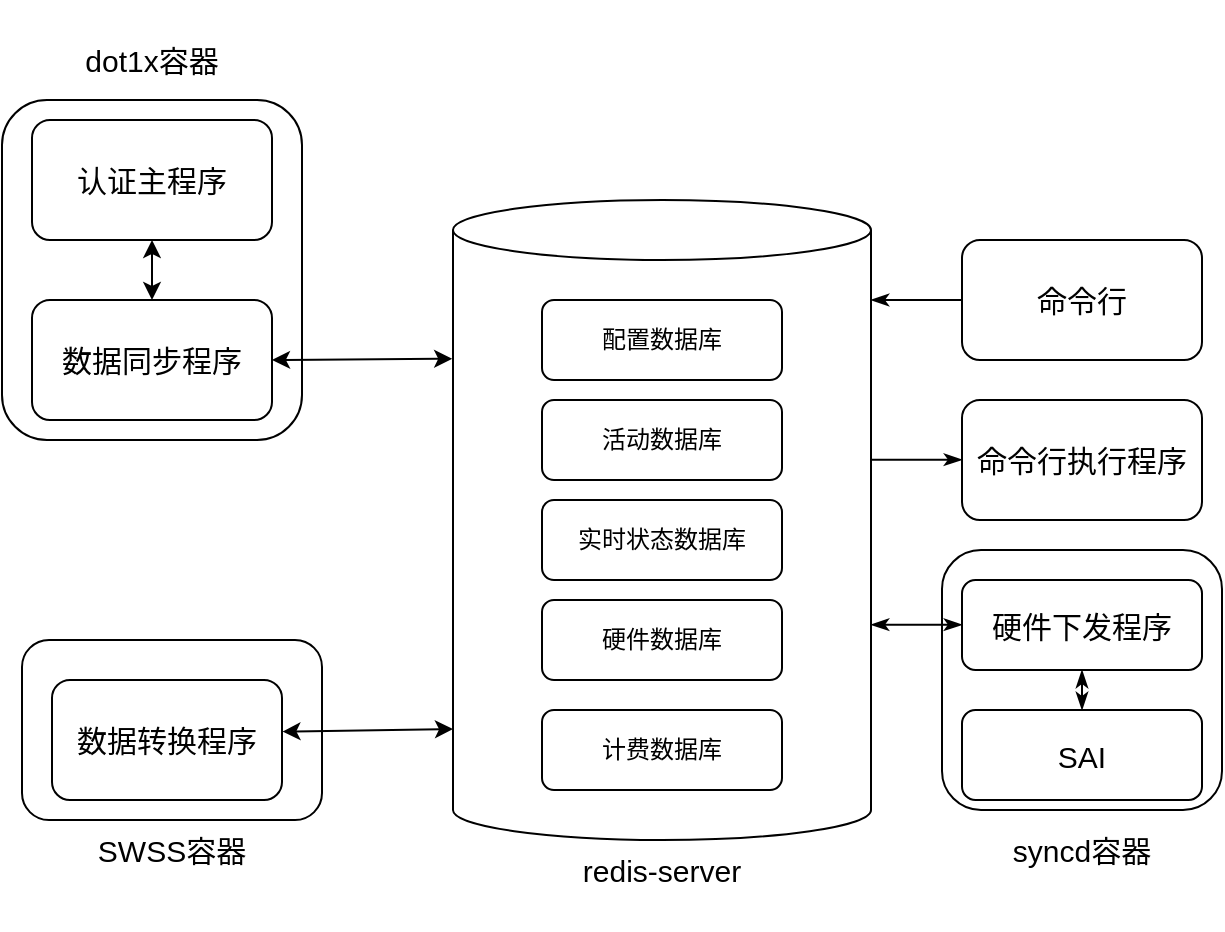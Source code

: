 <mxfile version="21.7.2" type="github">
  <diagram name="第 1 页" id="kQxH4o4MYv3QeV6YHNyG">
    <mxGraphModel dx="1394" dy="914" grid="1" gridSize="10" guides="1" tooltips="1" connect="1" arrows="1" fold="1" page="1" pageScale="1" pageWidth="827" pageHeight="1169" math="0" shadow="0">
      <root>
        <mxCell id="0" />
        <mxCell id="1" parent="0" />
        <mxCell id="e3XO2X61PwdJuCGAqBvr-11" value="&lt;span style=&quot;font-size: 15px;&quot;&gt;redis-server&lt;/span&gt;" style="rounded=0;whiteSpace=wrap;html=1;strokeColor=none;" vertex="1" parent="1">
          <mxGeometry x="370" y="635" width="120" height="60" as="geometry" />
        </mxCell>
        <mxCell id="D8499A-pIcaz8jb8ckPU-46" value="&lt;font style=&quot;font-size: 15px;&quot;&gt;syncd容器&lt;/font&gt;" style="rounded=0;whiteSpace=wrap;html=1;strokeColor=none;" parent="1" vertex="1">
          <mxGeometry x="580" y="625" width="120" height="60" as="geometry" />
        </mxCell>
        <mxCell id="D8499A-pIcaz8jb8ckPU-44" value="&lt;font style=&quot;font-size: 15px;&quot;&gt;dot1x容器&lt;/font&gt;" style="rounded=0;whiteSpace=wrap;html=1;strokeColor=none;" parent="1" vertex="1">
          <mxGeometry x="115" y="230" width="120" height="60" as="geometry" />
        </mxCell>
        <mxCell id="D8499A-pIcaz8jb8ckPU-47" value="&lt;font style=&quot;font-size: 15px;&quot;&gt;SWSS容器&lt;/font&gt;" style="rounded=0;whiteSpace=wrap;html=1;strokeColor=none;" parent="1" vertex="1">
          <mxGeometry x="125" y="625" width="120" height="60" as="geometry" />
        </mxCell>
        <mxCell id="D8499A-pIcaz8jb8ckPU-21" value="" style="rounded=1;whiteSpace=wrap;html=1;" parent="1" vertex="1">
          <mxGeometry x="110" y="550" width="150" height="90" as="geometry" />
        </mxCell>
        <mxCell id="D8499A-pIcaz8jb8ckPU-1" value="" style="shape=cylinder3;whiteSpace=wrap;html=1;boundedLbl=1;backgroundOutline=1;size=15;" parent="1" vertex="1">
          <mxGeometry x="325.5" y="330" width="209" height="320" as="geometry" />
        </mxCell>
        <mxCell id="D8499A-pIcaz8jb8ckPU-22" value="&lt;span style=&quot;font-size: 15px;&quot;&gt;数据转换程序&lt;/span&gt;" style="rounded=1;whiteSpace=wrap;html=1;" parent="1" vertex="1">
          <mxGeometry x="125" y="570" width="115" height="60" as="geometry" />
        </mxCell>
        <mxCell id="D8499A-pIcaz8jb8ckPU-23" value="配置数据库" style="rounded=1;whiteSpace=wrap;html=1;" parent="1" vertex="1">
          <mxGeometry x="370" y="380" width="120" height="40" as="geometry" />
        </mxCell>
        <mxCell id="D8499A-pIcaz8jb8ckPU-24" value="&lt;span style=&quot;font-size: 15px;&quot;&gt;命令行&lt;/span&gt;" style="rounded=1;whiteSpace=wrap;html=1;" parent="1" vertex="1">
          <mxGeometry x="580" y="350" width="120" height="60" as="geometry" />
        </mxCell>
        <mxCell id="D8499A-pIcaz8jb8ckPU-26" value="&lt;span style=&quot;font-size: 15px;&quot;&gt;命令行执行程序&lt;/span&gt;" style="rounded=1;whiteSpace=wrap;html=1;" parent="1" vertex="1">
          <mxGeometry x="580" y="430" width="120" height="60" as="geometry" />
        </mxCell>
        <mxCell id="D8499A-pIcaz8jb8ckPU-27" value="" style="rounded=1;whiteSpace=wrap;html=1;" parent="1" vertex="1">
          <mxGeometry x="570" y="505" width="140" height="130" as="geometry" />
        </mxCell>
        <mxCell id="D8499A-pIcaz8jb8ckPU-28" value="&lt;span style=&quot;font-size: 15px;&quot;&gt;硬件下发程序&lt;/span&gt;" style="rounded=1;whiteSpace=wrap;html=1;" parent="1" vertex="1">
          <mxGeometry x="580" y="520" width="120" height="45" as="geometry" />
        </mxCell>
        <mxCell id="D8499A-pIcaz8jb8ckPU-29" value="&lt;span style=&quot;font-size: 15px;&quot;&gt;SAI&lt;/span&gt;" style="rounded=1;whiteSpace=wrap;html=1;" parent="1" vertex="1">
          <mxGeometry x="580" y="585" width="120" height="45" as="geometry" />
        </mxCell>
        <mxCell id="D8499A-pIcaz8jb8ckPU-31" value="" style="rounded=1;whiteSpace=wrap;html=1;" parent="1" vertex="1">
          <mxGeometry x="100" y="280" width="150" height="170" as="geometry" />
        </mxCell>
        <mxCell id="D8499A-pIcaz8jb8ckPU-32" value="&lt;span style=&quot;font-size: 15px;&quot;&gt;认证主程序&lt;/span&gt;" style="rounded=1;whiteSpace=wrap;html=1;" parent="1" vertex="1">
          <mxGeometry x="115" y="290" width="120" height="60" as="geometry" />
        </mxCell>
        <mxCell id="D8499A-pIcaz8jb8ckPU-33" value="&lt;span style=&quot;font-size: 15px;&quot;&gt;数据同步程序&lt;/span&gt;" style="rounded=1;whiteSpace=wrap;html=1;" parent="1" vertex="1">
          <mxGeometry x="115" y="380" width="120" height="60" as="geometry" />
        </mxCell>
        <mxCell id="D8499A-pIcaz8jb8ckPU-35" value="" style="endArrow=classic;startArrow=classic;html=1;rounded=0;exitX=0.5;exitY=0;exitDx=0;exitDy=0;entryX=0.5;entryY=1;entryDx=0;entryDy=0;" parent="1" source="D8499A-pIcaz8jb8ckPU-33" target="D8499A-pIcaz8jb8ckPU-32" edge="1">
          <mxGeometry width="50" height="50" relative="1" as="geometry">
            <mxPoint x="300" y="400" as="sourcePoint" />
            <mxPoint x="350" y="350" as="targetPoint" />
          </mxGeometry>
        </mxCell>
        <mxCell id="D8499A-pIcaz8jb8ckPU-36" value="" style="endArrow=classic;startArrow=classic;html=1;rounded=0;exitX=1;exitY=0.5;exitDx=0;exitDy=0;entryX=-0.002;entryY=0.248;entryDx=0;entryDy=0;entryPerimeter=0;" parent="1" source="D8499A-pIcaz8jb8ckPU-33" target="D8499A-pIcaz8jb8ckPU-1" edge="1">
          <mxGeometry width="50" height="50" relative="1" as="geometry">
            <mxPoint x="290" y="410" as="sourcePoint" />
            <mxPoint x="320" y="410" as="targetPoint" />
          </mxGeometry>
        </mxCell>
        <mxCell id="D8499A-pIcaz8jb8ckPU-37" value="" style="endArrow=classicThin;startArrow=none;html=1;rounded=0;exitX=0;exitY=0.5;exitDx=0;exitDy=0;endFill=1;startFill=0;" parent="1" source="D8499A-pIcaz8jb8ckPU-24" edge="1">
          <mxGeometry width="50" height="50" relative="1" as="geometry">
            <mxPoint x="304.5" y="570" as="sourcePoint" />
            <mxPoint x="534.5" y="380" as="targetPoint" />
          </mxGeometry>
        </mxCell>
        <mxCell id="D8499A-pIcaz8jb8ckPU-41" value="" style="endArrow=classicThin;html=1;rounded=0;exitX=0.5;exitY=1;exitDx=0;exitDy=0;entryX=0.5;entryY=0;entryDx=0;entryDy=0;startArrow=classicThin;startFill=1;endFill=1;" parent="1" source="D8499A-pIcaz8jb8ckPU-28" target="D8499A-pIcaz8jb8ckPU-29" edge="1">
          <mxGeometry width="50" height="50" relative="1" as="geometry">
            <mxPoint x="465" y="585" as="sourcePoint" />
            <mxPoint x="515" y="535" as="targetPoint" />
          </mxGeometry>
        </mxCell>
        <mxCell id="e3XO2X61PwdJuCGAqBvr-5" value="活动数据库" style="rounded=1;whiteSpace=wrap;html=1;" vertex="1" parent="1">
          <mxGeometry x="370" y="430" width="120" height="40" as="geometry" />
        </mxCell>
        <mxCell id="e3XO2X61PwdJuCGAqBvr-6" value="计费数据库" style="rounded=1;whiteSpace=wrap;html=1;" vertex="1" parent="1">
          <mxGeometry x="370" y="585" width="120" height="40" as="geometry" />
        </mxCell>
        <mxCell id="e3XO2X61PwdJuCGAqBvr-7" value="硬件数据库" style="rounded=1;whiteSpace=wrap;html=1;" vertex="1" parent="1">
          <mxGeometry x="370" y="530" width="120" height="40" as="geometry" />
        </mxCell>
        <mxCell id="e3XO2X61PwdJuCGAqBvr-8" value="实时状态数据库" style="rounded=1;whiteSpace=wrap;html=1;" vertex="1" parent="1">
          <mxGeometry x="370" y="480" width="120" height="40" as="geometry" />
        </mxCell>
        <mxCell id="e3XO2X61PwdJuCGAqBvr-9" value="" style="endArrow=classic;startArrow=classic;html=1;rounded=0;exitX=1.002;exitY=0.43;exitDx=0;exitDy=0;entryX=-0.002;entryY=0.248;entryDx=0;entryDy=0;entryPerimeter=0;exitPerimeter=0;" edge="1" parent="1" source="D8499A-pIcaz8jb8ckPU-22">
          <mxGeometry width="50" height="50" relative="1" as="geometry">
            <mxPoint x="235.5" y="595.5" as="sourcePoint" />
            <mxPoint x="325.5" y="594.5" as="targetPoint" />
          </mxGeometry>
        </mxCell>
        <mxCell id="e3XO2X61PwdJuCGAqBvr-12" value="" style="endArrow=none;startArrow=classicThin;html=1;rounded=0;exitX=0;exitY=0.5;exitDx=0;exitDy=0;endFill=0;startFill=1;" edge="1" parent="1">
          <mxGeometry width="50" height="50" relative="1" as="geometry">
            <mxPoint x="580" y="459.86" as="sourcePoint" />
            <mxPoint x="534.5" y="459.86" as="targetPoint" />
          </mxGeometry>
        </mxCell>
        <mxCell id="e3XO2X61PwdJuCGAqBvr-13" value="" style="endArrow=classicThin;startArrow=classicThin;html=1;rounded=0;exitX=0;exitY=0.5;exitDx=0;exitDy=0;endFill=1;startFill=1;" edge="1" parent="1">
          <mxGeometry width="50" height="50" relative="1" as="geometry">
            <mxPoint x="580" y="542.36" as="sourcePoint" />
            <mxPoint x="534.5" y="542.36" as="targetPoint" />
          </mxGeometry>
        </mxCell>
      </root>
    </mxGraphModel>
  </diagram>
</mxfile>
